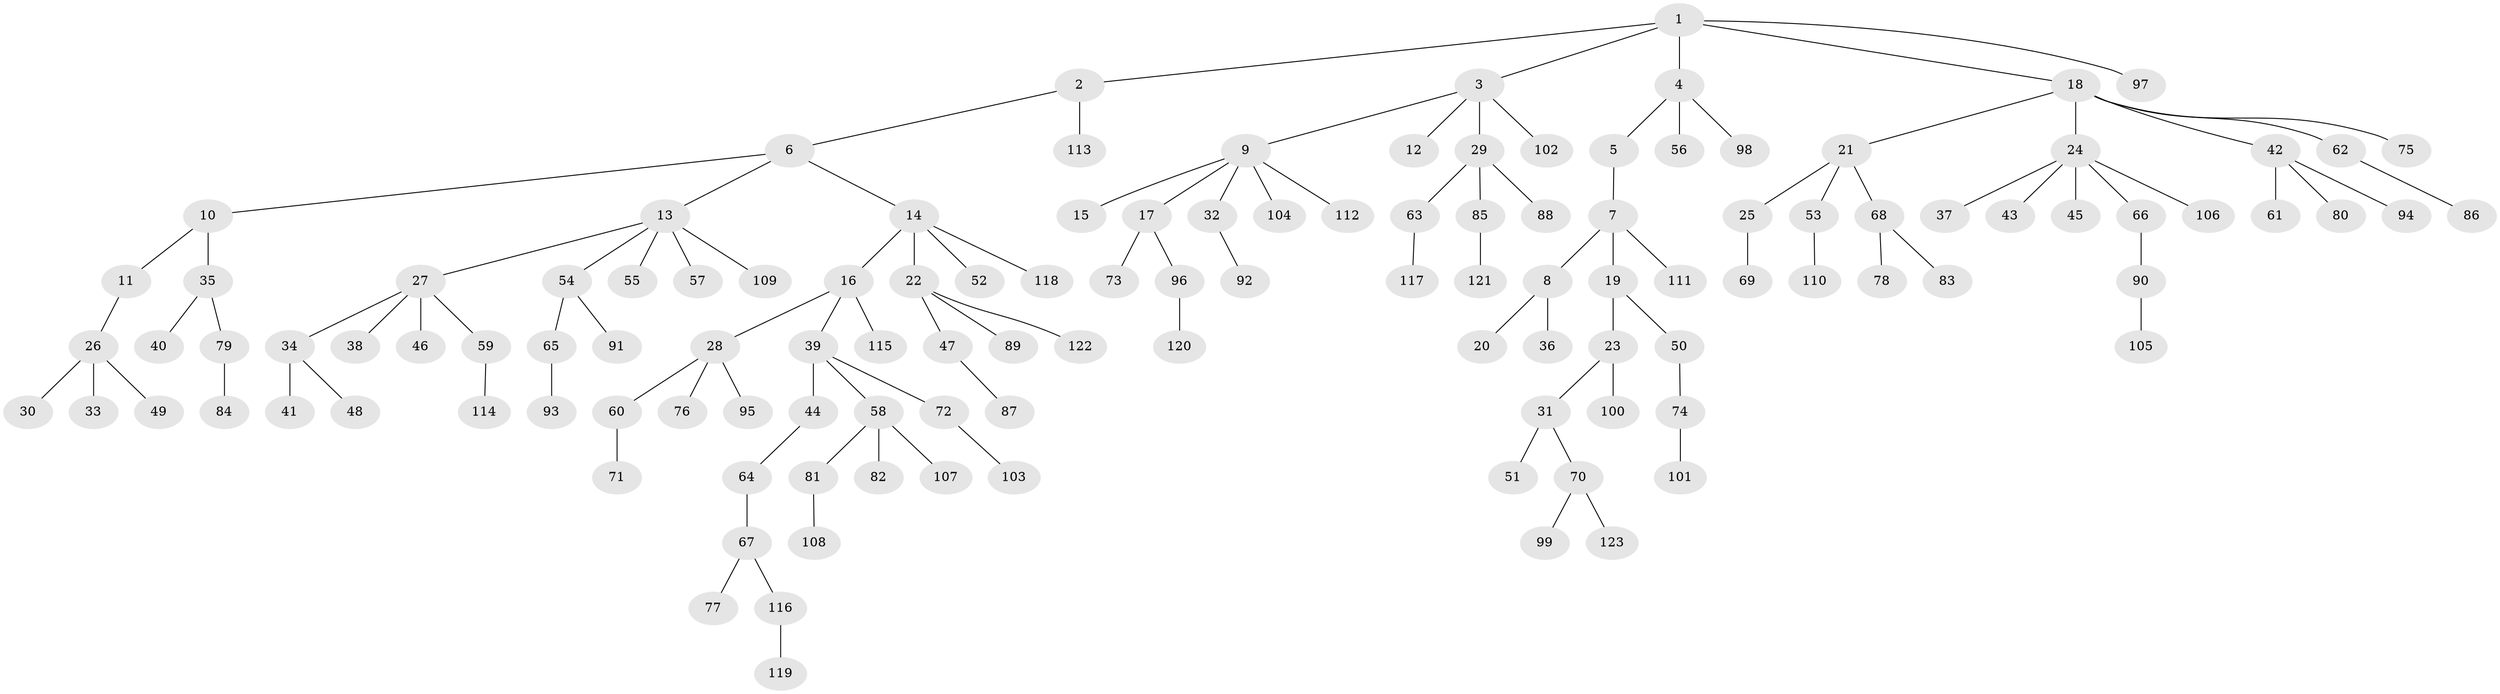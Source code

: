 // Generated by graph-tools (version 1.1) at 2025/11/02/27/25 16:11:28]
// undirected, 123 vertices, 122 edges
graph export_dot {
graph [start="1"]
  node [color=gray90,style=filled];
  1;
  2;
  3;
  4;
  5;
  6;
  7;
  8;
  9;
  10;
  11;
  12;
  13;
  14;
  15;
  16;
  17;
  18;
  19;
  20;
  21;
  22;
  23;
  24;
  25;
  26;
  27;
  28;
  29;
  30;
  31;
  32;
  33;
  34;
  35;
  36;
  37;
  38;
  39;
  40;
  41;
  42;
  43;
  44;
  45;
  46;
  47;
  48;
  49;
  50;
  51;
  52;
  53;
  54;
  55;
  56;
  57;
  58;
  59;
  60;
  61;
  62;
  63;
  64;
  65;
  66;
  67;
  68;
  69;
  70;
  71;
  72;
  73;
  74;
  75;
  76;
  77;
  78;
  79;
  80;
  81;
  82;
  83;
  84;
  85;
  86;
  87;
  88;
  89;
  90;
  91;
  92;
  93;
  94;
  95;
  96;
  97;
  98;
  99;
  100;
  101;
  102;
  103;
  104;
  105;
  106;
  107;
  108;
  109;
  110;
  111;
  112;
  113;
  114;
  115;
  116;
  117;
  118;
  119;
  120;
  121;
  122;
  123;
  1 -- 2;
  1 -- 3;
  1 -- 4;
  1 -- 18;
  1 -- 97;
  2 -- 6;
  2 -- 113;
  3 -- 9;
  3 -- 12;
  3 -- 29;
  3 -- 102;
  4 -- 5;
  4 -- 56;
  4 -- 98;
  5 -- 7;
  6 -- 10;
  6 -- 13;
  6 -- 14;
  7 -- 8;
  7 -- 19;
  7 -- 111;
  8 -- 20;
  8 -- 36;
  9 -- 15;
  9 -- 17;
  9 -- 32;
  9 -- 104;
  9 -- 112;
  10 -- 11;
  10 -- 35;
  11 -- 26;
  13 -- 27;
  13 -- 54;
  13 -- 55;
  13 -- 57;
  13 -- 109;
  14 -- 16;
  14 -- 22;
  14 -- 52;
  14 -- 118;
  16 -- 28;
  16 -- 39;
  16 -- 115;
  17 -- 73;
  17 -- 96;
  18 -- 21;
  18 -- 24;
  18 -- 42;
  18 -- 62;
  18 -- 75;
  19 -- 23;
  19 -- 50;
  21 -- 25;
  21 -- 53;
  21 -- 68;
  22 -- 47;
  22 -- 89;
  22 -- 122;
  23 -- 31;
  23 -- 100;
  24 -- 37;
  24 -- 43;
  24 -- 45;
  24 -- 66;
  24 -- 106;
  25 -- 69;
  26 -- 30;
  26 -- 33;
  26 -- 49;
  27 -- 34;
  27 -- 38;
  27 -- 46;
  27 -- 59;
  28 -- 60;
  28 -- 76;
  28 -- 95;
  29 -- 63;
  29 -- 85;
  29 -- 88;
  31 -- 51;
  31 -- 70;
  32 -- 92;
  34 -- 41;
  34 -- 48;
  35 -- 40;
  35 -- 79;
  39 -- 44;
  39 -- 58;
  39 -- 72;
  42 -- 61;
  42 -- 80;
  42 -- 94;
  44 -- 64;
  47 -- 87;
  50 -- 74;
  53 -- 110;
  54 -- 65;
  54 -- 91;
  58 -- 81;
  58 -- 82;
  58 -- 107;
  59 -- 114;
  60 -- 71;
  62 -- 86;
  63 -- 117;
  64 -- 67;
  65 -- 93;
  66 -- 90;
  67 -- 77;
  67 -- 116;
  68 -- 78;
  68 -- 83;
  70 -- 99;
  70 -- 123;
  72 -- 103;
  74 -- 101;
  79 -- 84;
  81 -- 108;
  85 -- 121;
  90 -- 105;
  96 -- 120;
  116 -- 119;
}
